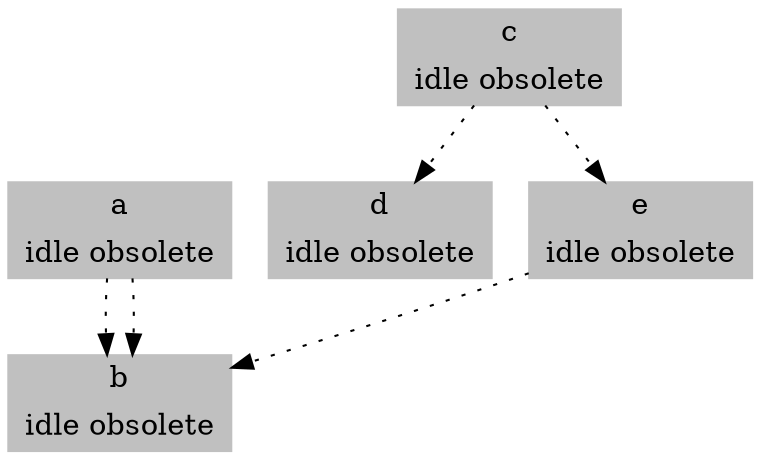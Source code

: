 digraph G {
node [style=filled,shape = "record"]
"a" [label="{a | idle obsolete}", color=gray]
"b" [label="{b | idle obsolete}", color=gray]
"c" [label="{c | idle obsolete}", color=gray]
"d" [label="{d | idle obsolete}", color=gray]
"e" [label="{e | idle obsolete}", color=gray]
"a" -> "b" [style=dotted]
"a" -> "b" [style=dotted]
"e" -> "b" [style=dotted]
"c" -> "e" [style=dotted]
"c" -> "d" [style=dotted]
}
